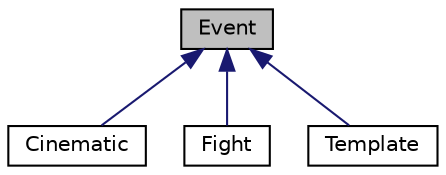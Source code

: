 digraph "Event"
{
 // LATEX_PDF_SIZE
  edge [fontname="Helvetica",fontsize="10",labelfontname="Helvetica",labelfontsize="10"];
  node [fontname="Helvetica",fontsize="10",shape=record];
  Node1 [label="Event",height=0.2,width=0.4,color="black", fillcolor="grey75", style="filled", fontcolor="black",tooltip="events launched in gameplay An event launched by interacting with a node. Overrides gameplay."];
  Node1 -> Node2 [dir="back",color="midnightblue",fontsize="10",style="solid"];
  Node2 [label="Cinematic",height=0.2,width=0.4,color="black", fillcolor="white", style="filled",URL="$class_cinematic.html",tooltip=" "];
  Node1 -> Node3 [dir="back",color="midnightblue",fontsize="10",style="solid"];
  Node3 [label="Fight",height=0.2,width=0.4,color="black", fillcolor="white", style="filled",URL="$class_fight.html",tooltip=" "];
  Node1 -> Node4 [dir="back",color="midnightblue",fontsize="10",style="solid"];
  Node4 [label="Template",height=0.2,width=0.4,color="black", fillcolor="white", style="filled",URL="$class_template.html",tooltip=" "];
}
